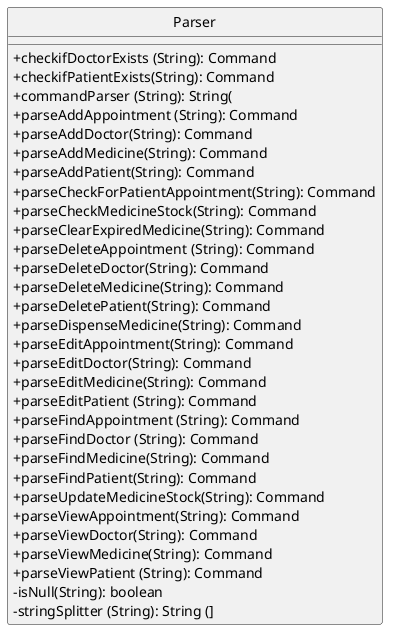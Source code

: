 @startuml
hide circle
skinparam classAttributeIconSize 0

class Parser {
+checkifDoctorExists (String): Command
+checkifPatientExists(String): Command
+commandParser (String): String(
+parseAddAppointment (String): Command
+parseAddDoctor(String): Command
+parseAddMedicine(String): Command
+parseAddPatient(String): Command
+parseCheckForPatientAppointment(String): Command
+parseCheckMedicineStock(String): Command
+parseClearExpiredMedicine(String): Command
+parseDeleteAppointment (String): Command
+parseDeleteDoctor(String): Command
+parseDeleteMedicine(String): Command
+parseDeletePatient(String): Command
+parseDispenseMedicine(String): Command
+parseEditAppointment(String): Command
+parseEditDoctor(String): Command
+parseEditMedicine(String): Command
+parseEditPatient (String): Command
+parseFindAppointment (String): Command
+parseFindDoctor (String): Command
+parseFindMedicine(String): Command
+parseFindPatient(String): Command
+parseUpdateMedicineStock(String): Command
+parseViewAppointment(String): Command
+parseViewDoctor(String): Command
+parseViewMedicine(String): Command
+parseViewPatient (String): Command
-isNull(String): boolean
-stringSplitter (String): String (]
}
@enduml